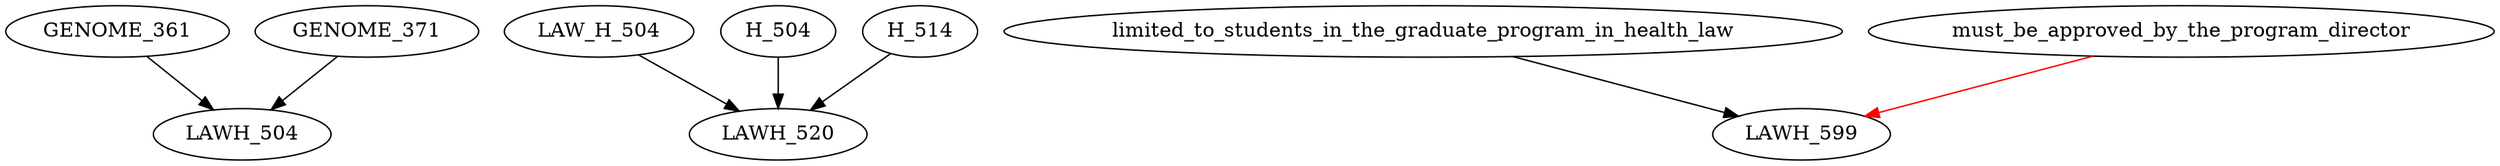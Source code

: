digraph G {
    edge [color=black];
    GENOME_361 -> LAWH_504;
    GENOME_371 -> LAWH_504;
    edge [color=black];
    LAW_H_504 -> LAWH_520;
    H_504 -> LAWH_520;
    H_514 -> LAWH_520;
    edge [color=black];
    limited_to_students_in_the_graduate_program_in_health_law -> LAWH_599;
    edge [color=red];
    must_be_approved_by_the_program_director -> LAWH_599;
}
